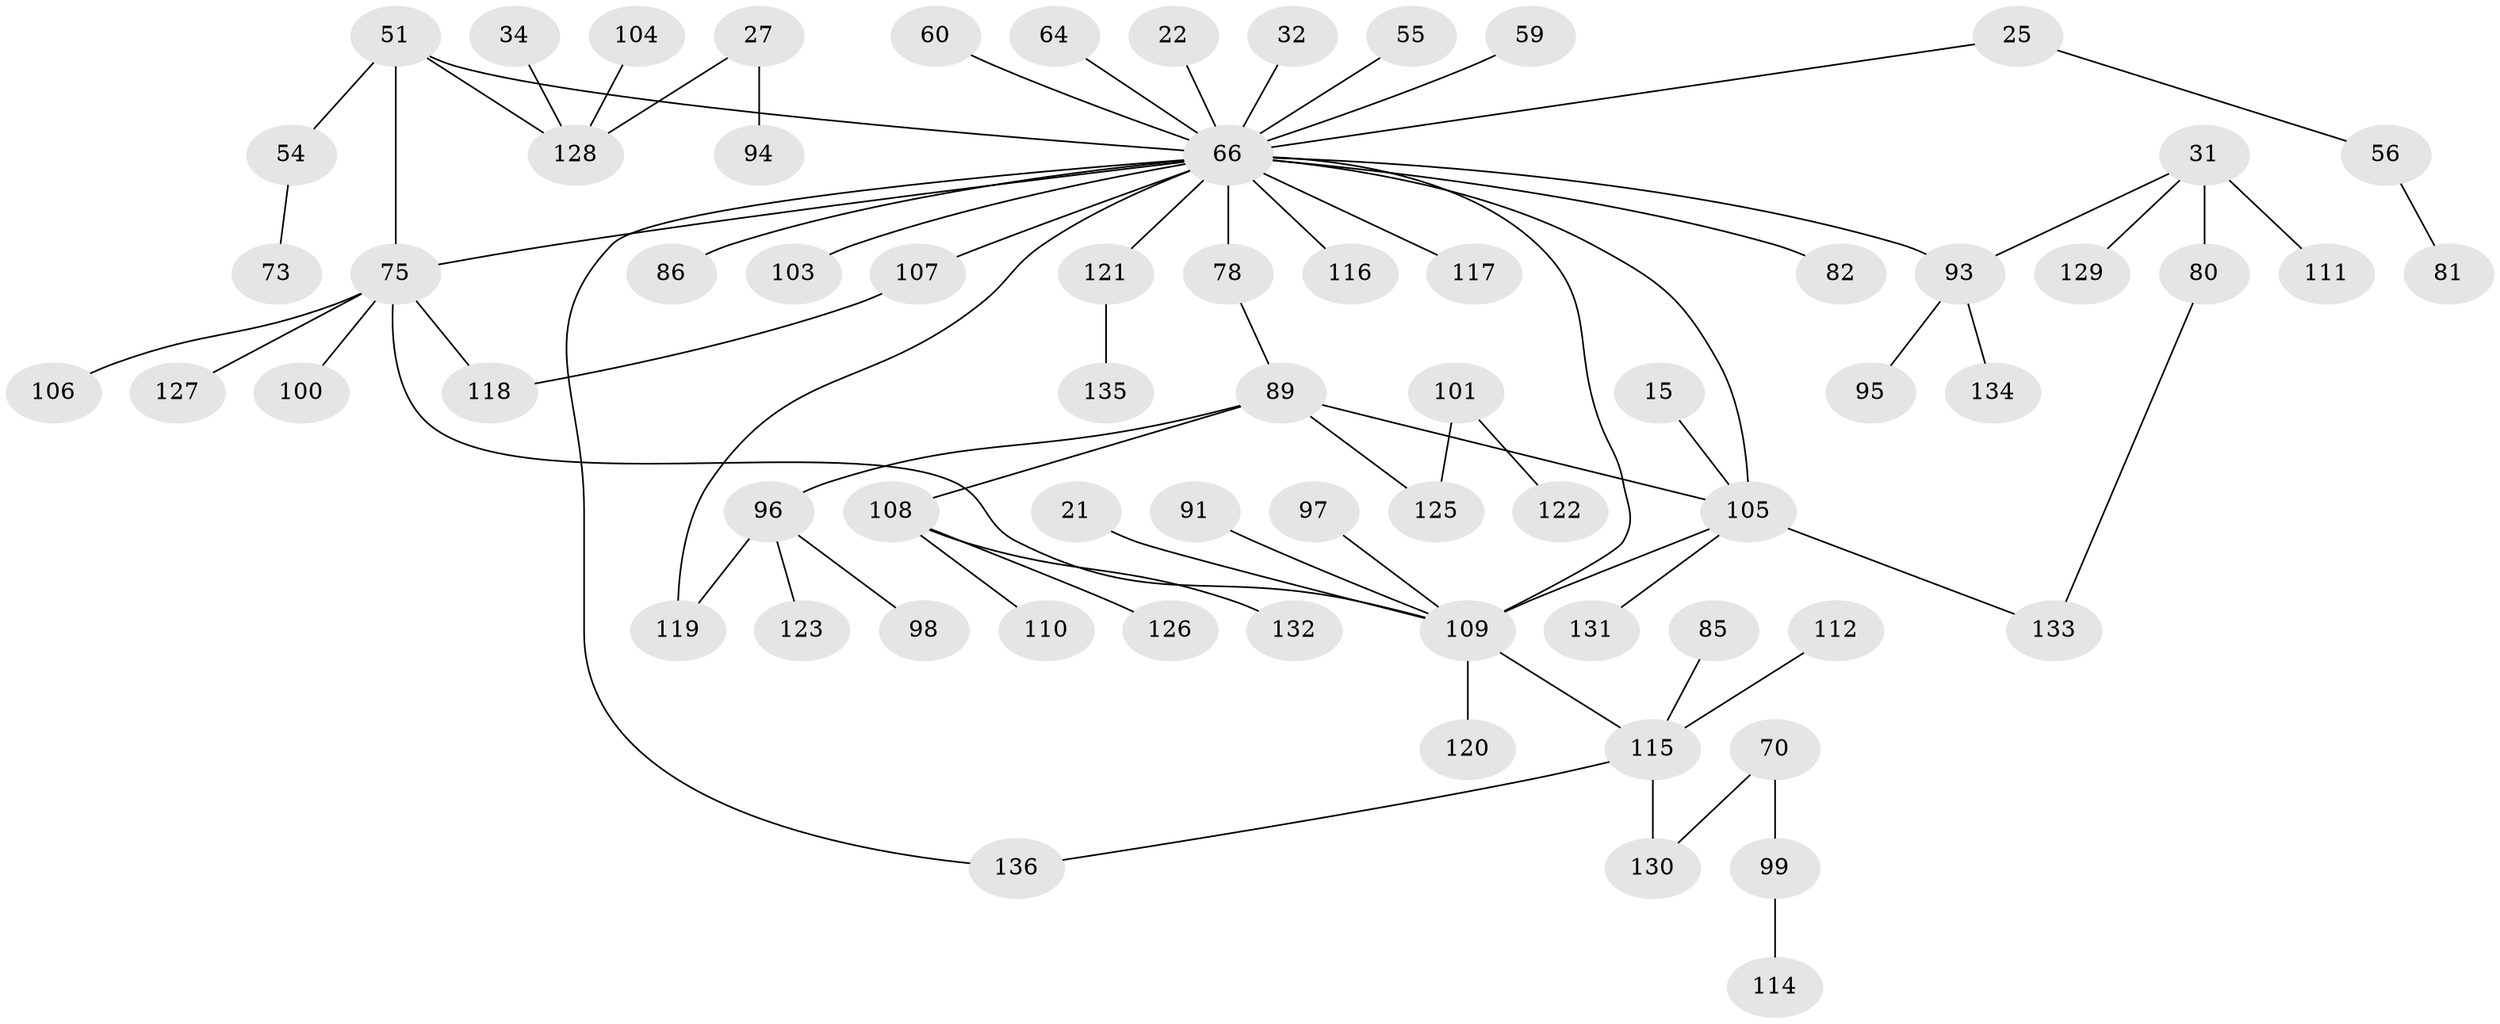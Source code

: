// original degree distribution, {6: 0.03676470588235294, 1: 0.41911764705882354, 8: 0.007352941176470588, 7: 0.007352941176470588, 5: 0.029411764705882353, 3: 0.22058823529411764, 4: 0.04411764705882353, 2: 0.23529411764705882}
// Generated by graph-tools (version 1.1) at 2025/45/03/04/25 21:45:37]
// undirected, 68 vertices, 75 edges
graph export_dot {
graph [start="1"]
  node [color=gray90,style=filled];
  15;
  21;
  22;
  25;
  27;
  31;
  32;
  34;
  51 [super="+47+44"];
  54;
  55;
  56;
  59;
  60;
  64;
  66 [super="+37+33"];
  70;
  73;
  75 [super="+49+72"];
  78 [super="+35"];
  80 [super="+68"];
  81;
  82;
  85;
  86;
  89 [super="+87"];
  91;
  93 [super="+17"];
  94;
  95;
  96 [super="+65"];
  97;
  98;
  99;
  100;
  101;
  103;
  104;
  105 [super="+76+88+7"];
  106;
  107;
  108 [super="+53+74+79"];
  109 [super="+58+90"];
  110;
  111;
  112;
  114;
  115 [super="+18+77"];
  116;
  117;
  118 [super="+43+62"];
  119 [super="+113"];
  120;
  121;
  122;
  123;
  125 [super="+92"];
  126;
  127;
  128 [super="+26"];
  129;
  130 [super="+57"];
  131;
  132;
  133 [super="+52+71+102"];
  134;
  135;
  136 [super="+124"];
  15 -- 105;
  21 -- 109;
  22 -- 66;
  25 -- 56;
  25 -- 66;
  27 -- 94;
  27 -- 128;
  31 -- 80 [weight=2];
  31 -- 111;
  31 -- 129;
  31 -- 93;
  32 -- 66;
  34 -- 128;
  51 -- 54;
  51 -- 128;
  51 -- 66;
  51 -- 75;
  54 -- 73;
  55 -- 66;
  56 -- 81;
  59 -- 66;
  60 -- 66;
  64 -- 66;
  66 -- 78 [weight=3];
  66 -- 82;
  66 -- 117;
  66 -- 86;
  66 -- 93;
  66 -- 103;
  66 -- 107;
  66 -- 116;
  66 -- 121;
  66 -- 75;
  66 -- 105 [weight=2];
  66 -- 109;
  66 -- 119;
  66 -- 136;
  70 -- 99;
  70 -- 130;
  75 -- 106;
  75 -- 118;
  75 -- 127;
  75 -- 100;
  75 -- 109;
  78 -- 89;
  80 -- 133;
  85 -- 115;
  89 -- 108;
  89 -- 96;
  89 -- 105 [weight=2];
  89 -- 125;
  91 -- 109;
  93 -- 95;
  93 -- 134;
  96 -- 98;
  96 -- 123;
  96 -- 119;
  97 -- 109;
  99 -- 114;
  101 -- 122;
  101 -- 125;
  104 -- 128;
  105 -- 109 [weight=3];
  105 -- 131;
  105 -- 133;
  107 -- 118;
  108 -- 126;
  108 -- 132;
  108 -- 110;
  109 -- 115;
  109 -- 120;
  112 -- 115;
  115 -- 130;
  115 -- 136;
  121 -- 135;
}

